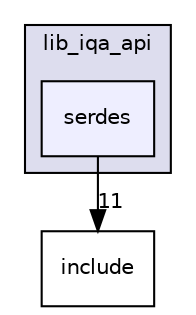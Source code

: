 digraph "serdes" {
  compound=true
  node [ fontsize="10", fontname="Helvetica"];
  edge [ labelfontsize="10", labelfontname="Helvetica"];
  subgraph clusterdir_94ce3beca8397c8d2c96619258b3eafe {
    graph [ bgcolor="#ddddee", pencolor="black", label="lib_iqa_api" fontname="Helvetica", fontsize="10", URL="dir_94ce3beca8397c8d2c96619258b3eafe.html"]
  dir_c843e9fe17c1b41c4f8f146f7768ee7b [shape=box, label="serdes", style="filled", fillcolor="#eeeeff", pencolor="black", URL="dir_c843e9fe17c1b41c4f8f146f7768ee7b.html"];
  }
  dir_b5d22c08f49cd6cd5a3dd0733aefb47c [shape=box label="include" URL="dir_b5d22c08f49cd6cd5a3dd0733aefb47c.html"];
  dir_c843e9fe17c1b41c4f8f146f7768ee7b->dir_b5d22c08f49cd6cd5a3dd0733aefb47c [headlabel="11", labeldistance=1.5 headhref="dir_000007_000004.html"];
}
